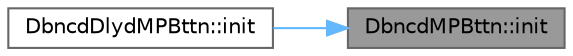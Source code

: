 digraph "DbncdMPBttn::init"
{
 // LATEX_PDF_SIZE
  bgcolor="transparent";
  edge [fontname=Helvetica,fontsize=10,labelfontname=Helvetica,labelfontsize=10];
  node [fontname=Helvetica,fontsize=10,shape=box,height=0.2,width=0.4];
  rankdir="RL";
  Node1 [id="Node000001",label="DbncdMPBttn::init",height=0.2,width=0.4,color="gray40", fillcolor="grey60", style="filled", fontcolor="black",tooltip="Initializes an object instantiated by the default constructor."];
  Node1 -> Node2 [id="edge1_Node000001_Node000002",dir="back",color="steelblue1",style="solid",tooltip=" "];
  Node2 [id="Node000002",label="DbncdDlydMPBttn::init",height=0.2,width=0.4,color="grey40", fillcolor="white", style="filled",URL="$class_dbncd_dlyd_m_p_bttn.html#a8e365367a0b209171fd7052fd10a4c1f",tooltip="see DbncdMPBttn::init(const uint8_t, const bool, const bool, const unsigned long int)"];
}
